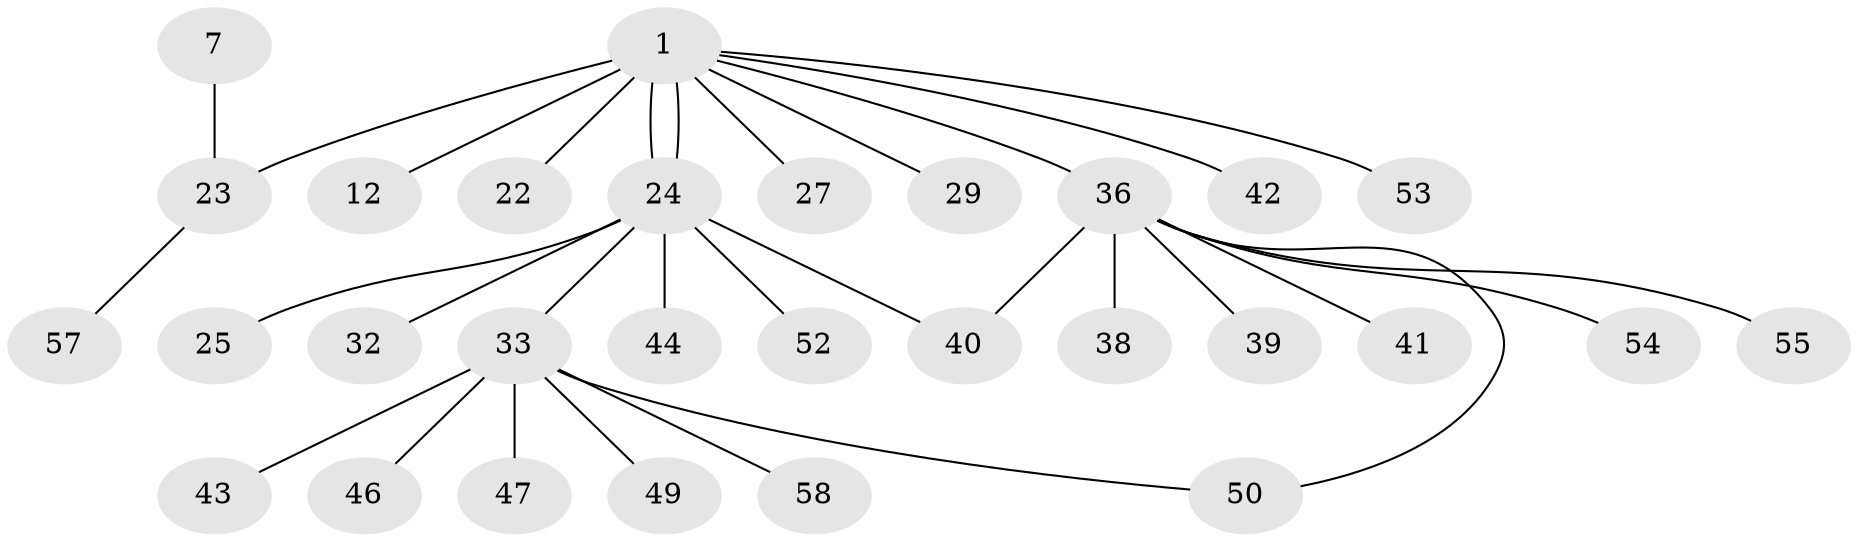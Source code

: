 // original degree distribution, {13: 0.017241379310344827, 19: 0.017241379310344827, 1: 0.6379310344827587, 7: 0.017241379310344827, 4: 0.06896551724137931, 2: 0.15517241379310345, 3: 0.034482758620689655, 5: 0.034482758620689655, 6: 0.017241379310344827}
// Generated by graph-tools (version 1.1) at 2025/47/03/09/25 04:47:14]
// undirected, 29 vertices, 31 edges
graph export_dot {
graph [start="1"]
  node [color=gray90,style=filled];
  1;
  7;
  12;
  22 [super="+14"];
  23 [super="+5"];
  24 [super="+4"];
  25;
  27;
  29;
  32;
  33 [super="+21+31+30"];
  36 [super="+35"];
  38;
  39;
  40 [super="+19+26"];
  41 [super="+13"];
  42;
  43;
  44;
  46;
  47;
  49;
  50 [super="+48"];
  52;
  53;
  54;
  55;
  57 [super="+45"];
  58 [super="+56"];
  1 -- 12;
  1 -- 23 [weight=2];
  1 -- 24 [weight=2];
  1 -- 24;
  1 -- 27;
  1 -- 29;
  1 -- 42;
  1 -- 53;
  1 -- 22;
  1 -- 36 [weight=2];
  7 -- 23;
  23 -- 57;
  24 -- 52;
  24 -- 32;
  24 -- 25;
  24 -- 44;
  24 -- 33 [weight=2];
  24 -- 40;
  33 -- 46;
  33 -- 47;
  33 -- 49;
  33 -- 50;
  33 -- 43;
  33 -- 58;
  36 -- 38;
  36 -- 39;
  36 -- 40;
  36 -- 41;
  36 -- 50;
  36 -- 54;
  36 -- 55;
}
